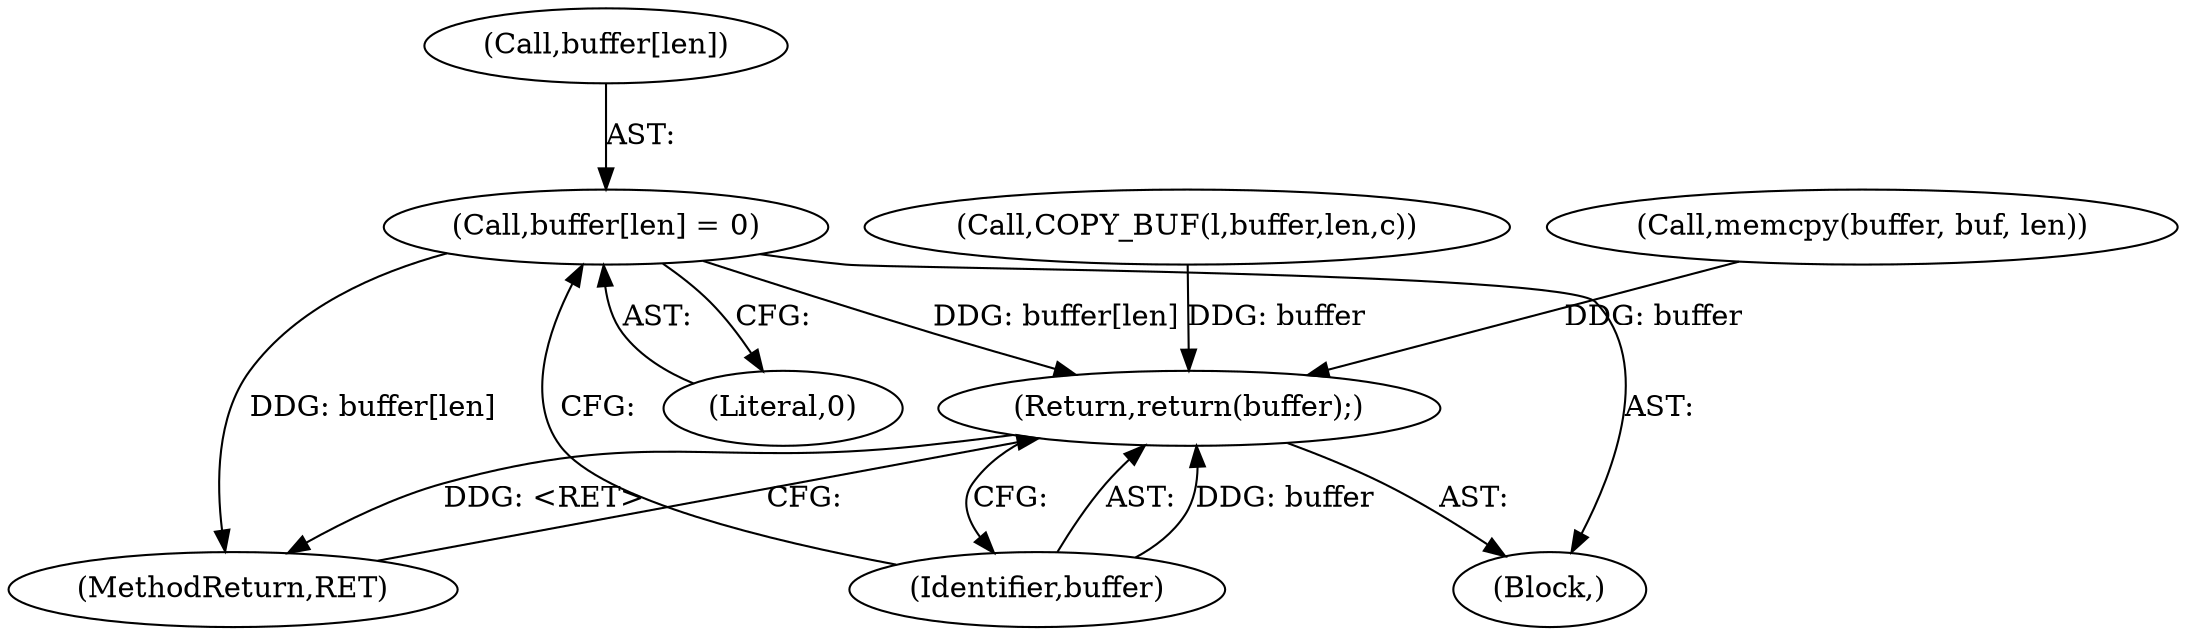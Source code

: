 digraph "0_Chrome_d0947db40187f4708c58e64cbd6013faf9eddeed_28@array" {
"1000264" [label="(Call,buffer[len] = 0)"];
"1000269" [label="(Return,return(buffer);)"];
"1000160" [label="(Block,)"];
"1000268" [label="(Literal,0)"];
"1000269" [label="(Return,return(buffer);)"];
"1000270" [label="(Identifier,buffer)"];
"1000253" [label="(Call,COPY_BUF(l,buffer,len,c))"];
"1000187" [label="(Call,memcpy(buffer, buf, len))"];
"1000281" [label="(MethodReturn,RET)"];
"1000265" [label="(Call,buffer[len])"];
"1000264" [label="(Call,buffer[len] = 0)"];
"1000264" -> "1000160"  [label="AST: "];
"1000264" -> "1000268"  [label="CFG: "];
"1000265" -> "1000264"  [label="AST: "];
"1000268" -> "1000264"  [label="AST: "];
"1000270" -> "1000264"  [label="CFG: "];
"1000264" -> "1000281"  [label="DDG: buffer[len]"];
"1000264" -> "1000269"  [label="DDG: buffer[len]"];
"1000269" -> "1000160"  [label="AST: "];
"1000269" -> "1000270"  [label="CFG: "];
"1000270" -> "1000269"  [label="AST: "];
"1000281" -> "1000269"  [label="CFG: "];
"1000269" -> "1000281"  [label="DDG: <RET>"];
"1000270" -> "1000269"  [label="DDG: buffer"];
"1000187" -> "1000269"  [label="DDG: buffer"];
"1000253" -> "1000269"  [label="DDG: buffer"];
}
